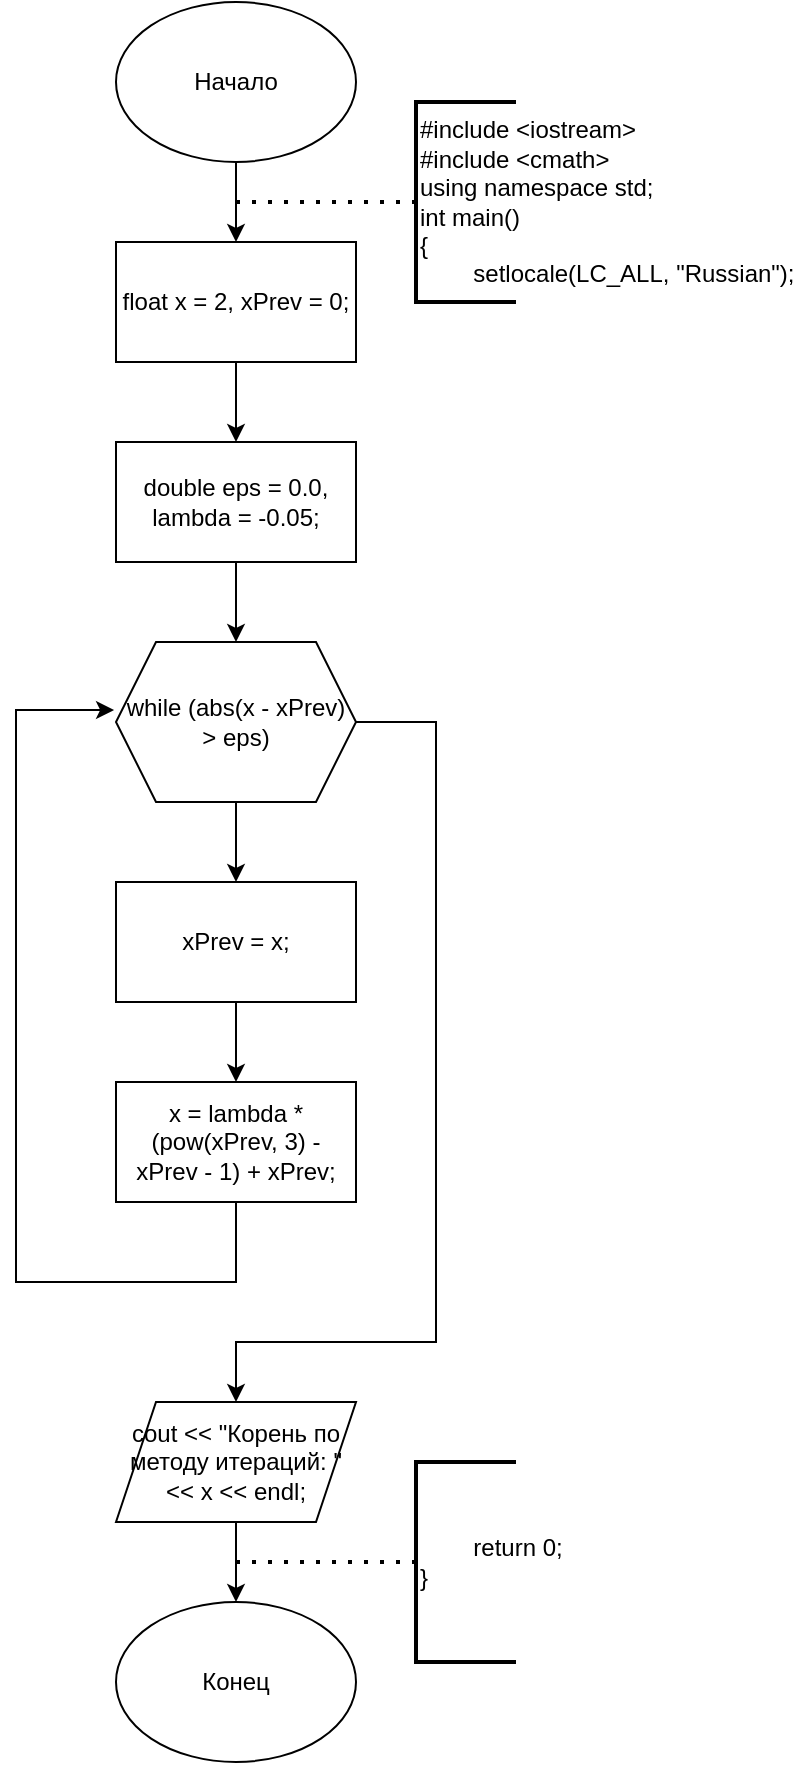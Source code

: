 <mxfile version="24.7.17">
  <diagram name="Страница — 1" id="Nr1EgbhxFDvANYqAfhCM">
    <mxGraphModel dx="472" dy="835" grid="1" gridSize="10" guides="1" tooltips="1" connect="1" arrows="1" fold="1" page="1" pageScale="1" pageWidth="827" pageHeight="1169" math="0" shadow="0">
      <root>
        <mxCell id="0" />
        <mxCell id="1" parent="0" />
        <mxCell id="N0rIZxozmafCJGaahSuK-3" style="edgeStyle=orthogonalEdgeStyle;rounded=0;orthogonalLoop=1;jettySize=auto;html=1;exitX=0.5;exitY=1;exitDx=0;exitDy=0;entryX=0.5;entryY=0;entryDx=0;entryDy=0;" edge="1" parent="1" source="N0rIZxozmafCJGaahSuK-1" target="N0rIZxozmafCJGaahSuK-2">
          <mxGeometry relative="1" as="geometry" />
        </mxCell>
        <mxCell id="N0rIZxozmafCJGaahSuK-1" value="Начало" style="ellipse;whiteSpace=wrap;html=1;" vertex="1" parent="1">
          <mxGeometry x="190" y="390" width="120" height="80" as="geometry" />
        </mxCell>
        <mxCell id="N0rIZxozmafCJGaahSuK-7" style="edgeStyle=orthogonalEdgeStyle;rounded=0;orthogonalLoop=1;jettySize=auto;html=1;exitX=0.5;exitY=1;exitDx=0;exitDy=0;entryX=0.5;entryY=0;entryDx=0;entryDy=0;" edge="1" parent="1" source="N0rIZxozmafCJGaahSuK-2" target="N0rIZxozmafCJGaahSuK-6">
          <mxGeometry relative="1" as="geometry" />
        </mxCell>
        <mxCell id="N0rIZxozmafCJGaahSuK-2" value="&lt;div&gt;&lt;span style=&quot;white-space: normal;&quot;&gt;float x = 2, xPrev = 0;&lt;/span&gt;&lt;br&gt;&lt;/div&gt;" style="rounded=0;whiteSpace=wrap;html=1;" vertex="1" parent="1">
          <mxGeometry x="190" y="510" width="120" height="60" as="geometry" />
        </mxCell>
        <mxCell id="N0rIZxozmafCJGaahSuK-4" value="" style="endArrow=none;dashed=1;html=1;dashPattern=1 3;strokeWidth=2;rounded=0;" edge="1" parent="1">
          <mxGeometry width="50" height="50" relative="1" as="geometry">
            <mxPoint x="340" y="490" as="sourcePoint" />
            <mxPoint x="250" y="490" as="targetPoint" />
          </mxGeometry>
        </mxCell>
        <mxCell id="N0rIZxozmafCJGaahSuK-5" value="&lt;div&gt;#include &amp;lt;iostream&amp;gt;&lt;/div&gt;&lt;div&gt;#include &amp;lt;cmath&amp;gt;&lt;/div&gt;&lt;div&gt;using namespace std;&lt;/div&gt;&lt;div&gt;int main()&lt;/div&gt;&lt;div&gt;{&lt;/div&gt;&lt;div&gt;&lt;span style=&quot;white-space-collapse: collapse;&quot;&gt;&lt;span style=&quot;white-space-collapse: preserve;&quot;&gt;&#x9;&lt;/span&gt;setlocale(LC_ALL, &quot;Russian&quot;);&lt;/span&gt;&lt;/div&gt;" style="strokeWidth=2;html=1;shape=mxgraph.flowchart.annotation_1;align=left;pointerEvents=1;" vertex="1" parent="1">
          <mxGeometry x="340" y="440" width="50" height="100" as="geometry" />
        </mxCell>
        <mxCell id="N0rIZxozmafCJGaahSuK-9" style="edgeStyle=orthogonalEdgeStyle;rounded=0;orthogonalLoop=1;jettySize=auto;html=1;exitX=0.5;exitY=1;exitDx=0;exitDy=0;entryX=0.5;entryY=0;entryDx=0;entryDy=0;" edge="1" parent="1" source="N0rIZxozmafCJGaahSuK-6" target="N0rIZxozmafCJGaahSuK-8">
          <mxGeometry relative="1" as="geometry" />
        </mxCell>
        <mxCell id="N0rIZxozmafCJGaahSuK-6" value="double eps = 0.0, lambda = -0.05;" style="rounded=0;whiteSpace=wrap;html=1;" vertex="1" parent="1">
          <mxGeometry x="190" y="610" width="120" height="60" as="geometry" />
        </mxCell>
        <mxCell id="N0rIZxozmafCJGaahSuK-12" style="edgeStyle=orthogonalEdgeStyle;rounded=0;orthogonalLoop=1;jettySize=auto;html=1;exitX=0.5;exitY=1;exitDx=0;exitDy=0;entryX=0.5;entryY=0;entryDx=0;entryDy=0;" edge="1" parent="1" source="N0rIZxozmafCJGaahSuK-8" target="N0rIZxozmafCJGaahSuK-10">
          <mxGeometry relative="1" as="geometry" />
        </mxCell>
        <mxCell id="N0rIZxozmafCJGaahSuK-16" style="edgeStyle=orthogonalEdgeStyle;rounded=0;orthogonalLoop=1;jettySize=auto;html=1;exitX=1;exitY=0.5;exitDx=0;exitDy=0;entryX=0.5;entryY=0;entryDx=0;entryDy=0;" edge="1" parent="1" source="N0rIZxozmafCJGaahSuK-8" target="N0rIZxozmafCJGaahSuK-15">
          <mxGeometry relative="1" as="geometry">
            <Array as="points">
              <mxPoint x="350" y="750" />
              <mxPoint x="350" y="1060" />
              <mxPoint x="250" y="1060" />
            </Array>
          </mxGeometry>
        </mxCell>
        <mxCell id="N0rIZxozmafCJGaahSuK-8" value="while (abs(x - xPrev) &amp;gt; eps)" style="shape=hexagon;perimeter=hexagonPerimeter2;whiteSpace=wrap;html=1;fixedSize=1;" vertex="1" parent="1">
          <mxGeometry x="190" y="710" width="120" height="80" as="geometry" />
        </mxCell>
        <mxCell id="N0rIZxozmafCJGaahSuK-13" style="edgeStyle=orthogonalEdgeStyle;rounded=0;orthogonalLoop=1;jettySize=auto;html=1;exitX=0.5;exitY=1;exitDx=0;exitDy=0;entryX=0.5;entryY=0;entryDx=0;entryDy=0;" edge="1" parent="1" source="N0rIZxozmafCJGaahSuK-10" target="N0rIZxozmafCJGaahSuK-11">
          <mxGeometry relative="1" as="geometry" />
        </mxCell>
        <mxCell id="N0rIZxozmafCJGaahSuK-10" value="xPrev = x;" style="rounded=0;whiteSpace=wrap;html=1;" vertex="1" parent="1">
          <mxGeometry x="190" y="830" width="120" height="60" as="geometry" />
        </mxCell>
        <mxCell id="N0rIZxozmafCJGaahSuK-11" value="x = lambda * (pow(xPrev, 3) - xPrev - 1) + xPrev;" style="rounded=0;whiteSpace=wrap;html=1;" vertex="1" parent="1">
          <mxGeometry x="190" y="930" width="120" height="60" as="geometry" />
        </mxCell>
        <mxCell id="N0rIZxozmafCJGaahSuK-14" style="edgeStyle=orthogonalEdgeStyle;rounded=0;orthogonalLoop=1;jettySize=auto;html=1;exitX=0.5;exitY=1;exitDx=0;exitDy=0;entryX=-0.008;entryY=0.425;entryDx=0;entryDy=0;entryPerimeter=0;" edge="1" parent="1" source="N0rIZxozmafCJGaahSuK-11" target="N0rIZxozmafCJGaahSuK-8">
          <mxGeometry relative="1" as="geometry">
            <Array as="points">
              <mxPoint x="250" y="1030" />
              <mxPoint x="140" y="1030" />
              <mxPoint x="140" y="744" />
            </Array>
          </mxGeometry>
        </mxCell>
        <mxCell id="N0rIZxozmafCJGaahSuK-18" style="edgeStyle=orthogonalEdgeStyle;rounded=0;orthogonalLoop=1;jettySize=auto;html=1;exitX=0.5;exitY=1;exitDx=0;exitDy=0;entryX=0.5;entryY=0;entryDx=0;entryDy=0;" edge="1" parent="1" source="N0rIZxozmafCJGaahSuK-15" target="N0rIZxozmafCJGaahSuK-17">
          <mxGeometry relative="1" as="geometry" />
        </mxCell>
        <mxCell id="N0rIZxozmafCJGaahSuK-15" value="cout &amp;lt;&amp;lt; &quot;Корень по методу итераций: &quot; &amp;lt;&amp;lt; x &amp;lt;&amp;lt; endl;" style="shape=parallelogram;perimeter=parallelogramPerimeter;whiteSpace=wrap;html=1;fixedSize=1;" vertex="1" parent="1">
          <mxGeometry x="190" y="1090" width="120" height="60" as="geometry" />
        </mxCell>
        <mxCell id="N0rIZxozmafCJGaahSuK-17" value="Конец" style="ellipse;whiteSpace=wrap;html=1;" vertex="1" parent="1">
          <mxGeometry x="190" y="1190" width="120" height="80" as="geometry" />
        </mxCell>
        <mxCell id="N0rIZxozmafCJGaahSuK-19" value="" style="endArrow=none;dashed=1;html=1;dashPattern=1 3;strokeWidth=2;rounded=0;" edge="1" parent="1">
          <mxGeometry width="50" height="50" relative="1" as="geometry">
            <mxPoint x="340" y="1170" as="sourcePoint" />
            <mxPoint x="250" y="1170" as="targetPoint" />
          </mxGeometry>
        </mxCell>
        <mxCell id="N0rIZxozmafCJGaahSuK-20" value="&lt;div&gt;&lt;span style=&quot;white-space-collapse: collapse;&quot;&gt;&lt;span style=&quot;white-space-collapse: preserve;&quot;&gt;&#x9;&lt;/span&gt;return 0;&lt;/span&gt;&lt;/div&gt;&lt;div&gt;}&lt;/div&gt;" style="strokeWidth=2;html=1;shape=mxgraph.flowchart.annotation_1;align=left;pointerEvents=1;" vertex="1" parent="1">
          <mxGeometry x="340" y="1120" width="50" height="100" as="geometry" />
        </mxCell>
      </root>
    </mxGraphModel>
  </diagram>
</mxfile>
